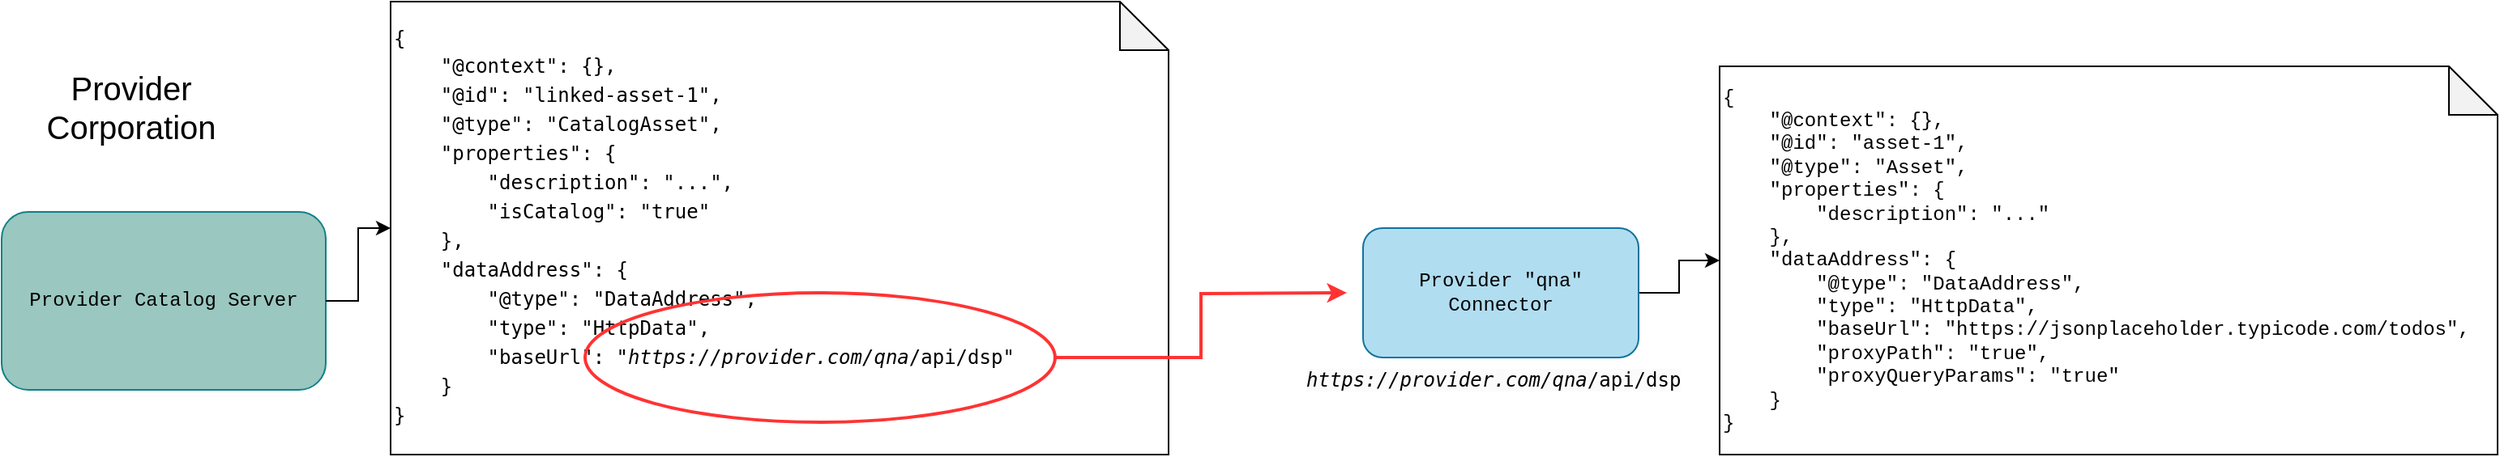 <mxfile version="24.6.4" type="device">
  <diagram name="Page-1" id="JMC5H7NctfUQ77pg_58i">
    <mxGraphModel dx="1578" dy="789" grid="1" gridSize="10" guides="1" tooltips="1" connect="1" arrows="1" fold="1" page="1" pageScale="1" pageWidth="850" pageHeight="1100" math="0" shadow="0">
      <root>
        <mxCell id="0" />
        <mxCell id="1" parent="0" />
        <mxCell id="5jYBK7IvRrwespR4aDwn-11" value="Provider Catalog Server" style="rounded=1;whiteSpace=wrap;html=1;fontFamily=Courier New;fillColor=#9AC7BF;strokeColor=#0e8088;" vertex="1" parent="1">
          <mxGeometry x="90" y="130" width="200" height="110" as="geometry" />
        </mxCell>
        <mxCell id="5jYBK7IvRrwespR4aDwn-15" value="Provider Corporation" style="text;html=1;align=center;verticalAlign=middle;whiteSpace=wrap;rounded=0;fontSize=20;" vertex="1" parent="1">
          <mxGeometry x="140" y="50" width="60" height="30" as="geometry" />
        </mxCell>
        <mxCell id="5jYBK7IvRrwespR4aDwn-20" value="&lt;div&gt;&lt;span style=&quot;font-family: monospace; font-size: 0px; text-wrap: nowrap;&quot;&gt;[%3CmxGraphModel%3E%3Croot%3E%3CmxCell%20id%3D%220%22%2F%3E%3CmxCell%20id%3D%221%22%20parent%3D%220%22%2F%3E%3CmxCell%20id%3D%222%22%20value%3D%22Provider%20Catalog%20Server%22%20style%3D%22rounded%3D1%3BwhiteSpace%3Dwrap%3Bhtml%3D1%3BfontFamily%3DCourier%20New%3BfillColor%3D%239AC7BF%3BstrokeColor%3D%230e8088%3B%22%20vertex%3D%221%22%20parent%3D%221%22%3E%3CmxGeometry%20x%3D%22480%22%20y%3D%22210%22%20width%3D%22200%22%20height%3D%22110%22%20as%3D%22geometry%22%2F%3E%3C%2FmxCell%3E%3CmxCell%20id%3D%223%22%20value%3D%22Provider%20IdentityHub%22%20style%3D%22rounded%3D1%3BwhiteSpace%3Dwrap%3Bhtml%3D1%3BfontFamily%3DCourier%20New%3BfillColor%3D%23fad7ac%3BstrokeColor%3D%23b46504%3B%22%20vertex%3D%221%22%20parent%3D%221%22%3E%3CmxGeometry%20x%3D%22480%22%20y%3D%22350%22%20width%3D%22170%22%20height%3D%2290%22%20as%3D%22geometry%22%2F%3E%3C%2FmxCell%3E%3CmxCell%20id%3D%224%22%20value%3D%22Provider%20%26quot%3Bqna%26quot%3B%20Connector%22%20style%3D%22rounded%3D1%3BwhiteSpace%3Dwrap%3Bhtml%3D1%3BfontFamily%3DCourier%20New%3BfillColor%3D%23b1ddf0%3BstrokeColor%3D%2310739e%3B%22%20vertex%3D%221%22%20parent%3D%221%22%3E%3CmxGeometry%20x%3D%22920%22%20y%3D%22230%22%20width%3D%22170%22%20height%3D%2280%22%20as%3D%22geometry%22%2F%3E%3C%2FmxCell%3E%3CmxCell%20id%3D%225%22%20value%3D%22Provider%20%26quot%3Bmanufacturing%26quot%3B%20Connector%22%20style%3D%22rounded%3D1%3BwhiteSpace%3Dwrap%3Bhtml%3D1%3BfontFamily%3DCourier%20New%3BfillColor%3D%23b1ddf0%3BstrokeColor%3D%2310739e%3B%22%20vertex%3D%221%22%20parent%3D%221%22%3E%3CmxGeometry%20x%3D%22920%22%20y%3D%22330%22%20width%3D%22170%22%20height%3D%2270%22%20as%3D%22geometry%22%2F%3E%3C%2FmxCell%3E%3CmxCell%20id%3D%226%22%20value%3D%22Provider%20Corporation%22%20style%3D%22text%3Bhtml%3D1%3Balign%3Dcenter%3BverticalAlign%3Dmiddle%3BwhiteSpace%3Dwrap%3Brounded%3D0%3BfontSize%3D20%3B%22%20vertex%3D%221%22%20parent%3D%221%22%3E%3CmxGeometry%20x%3D%22530%22%20y%3D%22130%22%20width%3D%2260%22%20height%3D%2230%22%20as%3D%22geometry%22%2F%3E%3C%2FmxCell%3E%3CmxCell%20id%3D%227%22%20value%3D%22asset1%3A%20...%26lt%3Bdiv%26gt%3Basset2%3A%20...%26lt%3B%2Fdiv%26gt%3B%22%20style%3D%22shape%3Dnote%3BwhiteSpace%3Dwrap%3Bhtml%3D1%3BbackgroundOutline%3D1%3BdarkOpacity%3D0.05%3BfontFamily%3DCourier%20New%3Balign%3Dcenter%3B%22%20vertex%3D%221%22%20parent%3D%221%22%3E%3CmxGeometry%20x%3D%221170%22%20y%3D%22200%22%20width%3D%22110%22%20height%3D%22100%22%20as%3D%22geometry%22%2F%3E%3C%2FmxCell%3E%3CmxCell%20id%3D%228%22%20style%3D%22edgeStyle%3DorthogonalEdgeStyle%3Brounded%3D0%3BorthogonalLoop%3D1%3BjettySize%3Dauto%3Bhtml%3D1%3BentryX%3D0%3BentryY%3D0.5%3BentryDx%3D0%3BentryDy%3D0%3BentryPerimeter%3D0%3B%22%20edge%3D%221%22%20source%3D%224%22%20target%3D%227%22%20parent%3D%221%22%3E%3CmxGeometry%20relative%3D%221%22%20as%3D%22geometry%22%2F%3E%3C%2FmxCell%3E%3CmxCell%20id%3D%229%22%20value%3D%22asset1%3A%20...%26lt%3Bdiv%26gt%3Basset2%3A%20...%26lt%3B%2Fdiv%26gt%3B%22%20style%3D%22shape%3Dnote%3BwhiteSpace%3Dwrap%3Bhtml%3D1%3BbackgroundOutline%3D1%3BdarkOpacity%3D0.05%3BfontFamily%3DCourier%20New%3Balign%3Dcenter%3B%22%20vertex%3D%221%22%20parent%3D%221%22%3E%3CmxGeometry%20x%3D%221170%22%20y%3D%22340%22%20width%3D%22110%22%20height%3D%22100%22%20as%3D%22geometry%22%2F%3E%3C%2FmxCell%3E%3CmxCell%20id%3D%2210%22%20style%3D%22edgeStyle%3DorthogonalEdgeStyle%3Brounded%3D0%3BorthogonalLoop%3D1%3BjettySize%3Dauto%3Bhtml%3D1%3BentryX%3D0%3BentryY%3D0.5%3BentryDx%3D0%3BentryDy%3D0%3BentryPerimeter%3D0%3B%22%20edge%3D%221%22%20source%3D%225%22%20target%3D%229%22%20parent%3D%221%22%3E%3CmxGeometry%20relative%3D%221%22%20as%3D%22geometry%22%2F%3E%3C%2FmxCell%3E%3CmxCell%20id%3D%2211%22%20value%3D%22linked_asset1%3A...%26lt%3Bdiv%26gt%3Blinked_asset12...%26lt%3Bbr%26gt%3B%26lt%3B%2Fdiv%26gt%3B%26lt%3Bdiv%26gt%3Bsome_other_asset%3A...%26lt%3B%2Fdiv%26gt%3B%22%20style%3D%22shape%3Dnote%3BwhiteSpace%3Dwrap%3Bhtml%3D1%3BbackgroundOutline%3D1%3BdarkOpacity%3D0.05%3BfontFamily%3DCourier%20New%3Balign%3Dleft%3B%22%20vertex%3D%221%22%20parent%3D%221%22%3E%3CmxGeometry%20x%3D%22710%22%20y%3D%22150%22%20width%3D%22150%22%20height%3D%22100%22%20as%3D%22geometry%22%2F%3E%3C%2FmxCell%3E%3CmxCell%20id%3D%2212%22%20style%3D%22edgeStyle%3DorthogonalEdgeStyle%3Brounded%3D0%3BorthogonalLoop%3D1%3BjettySize%3Dauto%3Bhtml%3D1%3BentryX%3D0%3BentryY%3D0.5%3BentryDx%3D0%3BentryDy%3D0%3BentryPerimeter%3D0%3B%22%20edge%3D%221%22%20source%3D%222%22%20target%3D%2211%22%20parent%3D%221%22%3E%3CmxGeometry%20relative%3D%221%22%20as%3D%22geometry%22%2F%3E%3C%2FmxCell%3E%3CmxCell%20id%3D%2213%22%20value%3D%22points%20to%22%20style%3D%22edgeStyle%3DorthogonalEdgeStyle%3Brounded%3D0%3BorthogonalLoop%3D1%3BjettySize%3Dauto%3Bhtml%3D1%3BentryX%3D-0.003%3BentryY%3D0.312%3BentryDx%3D0%3BentryDy%3D0%3BentryPerimeter%3D0%3Bdashed%3D1%3B%22%20edge%3D%221%22%20source%3D%2211%22%20target%3D%227%22%20parent%3D%221%22%3E%3CmxGeometry%20relative%3D%221%22%20as%3D%22geometry%22%3E%3CArray%20as%3D%22points%22%3E%3CmxPoint%20x%3D%221130%22%20y%3D%22200%22%2F%3E%3CmxPoint%20x%3D%221130%22%20y%3D%22231%22%2F%3E%3C%2FArray%3E%3C%2FmxGeometry%3E%3C%2FmxCell%3E%3CmxCell%20id%3D%2214%22%20value%3D%22points%20to%22%20style%3D%22edgeStyle%3DorthogonalEdgeStyle%3Brounded%3D0%3BorthogonalLoop%3D1%3BjettySize%3Dauto%3Bhtml%3D1%3BentryX%3D-0.007%3BentryY%3D0.769%3BentryDx%3D0%3BentryDy%3D0%3BentryPerimeter%3D0%3Bdashed%3D1%3B%22%20edge%3D%221%22%20source%3D%2211%22%20target%3D%229%22%20parent%3D%221%22%3E%3CmxGeometry%20relative%3D%221%22%20as%3D%22geometry%22%3E%3CArray%20as%3D%22points%22%3E%3CmxPoint%20x%3D%22790%22%20y%3D%22440%22%2F%3E%3CmxPoint%20x%3D%221120%22%20y%3D%22440%22%2F%3E%3CmxPoint%20x%3D%221120%22%20y%3D%22417%22%2F%3E%3C%2FArray%3E%3C%2FmxGeometry%3E%3C%2FmxCell%3E%3C%2Froot%3E%3C%2FmxGraphModel%3E&lt;/span&gt;&lt;span style=&quot;font-family: IBMPlexMono, monospace, &amp;quot;Droid Sans Fallback&amp;quot;, &amp;quot;Droid Sans Mono&amp;quot;, &amp;quot;monospace&amp;quot;, monospace; white-space: pre;&quot;&gt;{&lt;/span&gt;&lt;br&gt;&lt;/div&gt;&lt;div style=&quot;font-family: IBMPlexMono, monospace, &amp;quot;Droid Sans Fallback&amp;quot;, &amp;quot;Droid Sans Mono&amp;quot;, &amp;quot;monospace&amp;quot;, monospace; line-height: 18px; white-space: pre;&quot;&gt;&lt;div style=&quot;&quot;&gt;    &quot;@context&quot;: {},&lt;/div&gt;&lt;div style=&quot;&quot;&gt;    &quot;@id&quot;: &quot;linked-asset-1&quot;,&lt;/div&gt;&lt;div style=&quot;&quot;&gt;    &quot;@type&quot;: &quot;CatalogAsset&quot;,&lt;/div&gt;&lt;div style=&quot;&quot;&gt;    &quot;properties&quot;: {&lt;/div&gt;&lt;div style=&quot;&quot;&gt;        &quot;description&quot;: &quot;...&quot;,&lt;/div&gt;&lt;div style=&quot;&quot;&gt;        &quot;isCatalog&quot;: &quot;true&quot;&lt;/div&gt;&lt;div style=&quot;&quot;&gt;    },&lt;/div&gt;&lt;div style=&quot;&quot;&gt;    &quot;dataAddress&quot;: {&lt;/div&gt;&lt;div style=&quot;&quot;&gt;        &quot;@type&quot;: &quot;DataAddress&quot;,&lt;/div&gt;&lt;div style=&quot;&quot;&gt;        &quot;type&quot;: &quot;HttpData&quot;,&lt;/div&gt;&lt;div style=&quot;&quot;&gt;        &quot;baseUrl&quot;: &quot;&lt;i&gt;https://provider.com/qna&lt;/i&gt;/api/dsp&quot;&lt;/div&gt;&lt;div style=&quot;&quot;&gt;    }&lt;/div&gt;&lt;div style=&quot;&quot;&gt;}&lt;/div&gt;&lt;/div&gt;" style="shape=note;whiteSpace=wrap;html=1;backgroundOutline=1;darkOpacity=0.05;fontFamily=Courier New;align=left;" vertex="1" parent="1">
          <mxGeometry x="330" width="480" height="280" as="geometry" />
        </mxCell>
        <mxCell id="5jYBK7IvRrwespR4aDwn-21" style="edgeStyle=orthogonalEdgeStyle;rounded=0;orthogonalLoop=1;jettySize=auto;html=1;entryX=0;entryY=0.5;entryDx=0;entryDy=0;entryPerimeter=0;" edge="1" parent="1" source="5jYBK7IvRrwespR4aDwn-11" target="5jYBK7IvRrwespR4aDwn-20">
          <mxGeometry relative="1" as="geometry" />
        </mxCell>
        <mxCell id="5jYBK7IvRrwespR4aDwn-28" style="edgeStyle=orthogonalEdgeStyle;rounded=0;orthogonalLoop=1;jettySize=auto;html=1;" edge="1" parent="1" source="5jYBK7IvRrwespR4aDwn-24" target="5jYBK7IvRrwespR4aDwn-25">
          <mxGeometry relative="1" as="geometry" />
        </mxCell>
        <mxCell id="5jYBK7IvRrwespR4aDwn-24" value="Provider &quot;qna&quot; Connector" style="rounded=1;whiteSpace=wrap;html=1;fontFamily=Courier New;fillColor=#b1ddf0;strokeColor=#10739e;" vertex="1" parent="1">
          <mxGeometry x="930" y="140" width="170" height="80" as="geometry" />
        </mxCell>
        <mxCell id="5jYBK7IvRrwespR4aDwn-25" value="&lt;div&gt;{&lt;/div&gt;&lt;div&gt;&amp;nbsp; &amp;nbsp; &quot;@context&quot;: {},&lt;/div&gt;&lt;div&gt;&amp;nbsp; &amp;nbsp; &quot;@id&quot;: &quot;asset-1&quot;,&lt;/div&gt;&lt;div&gt;&amp;nbsp; &amp;nbsp; &quot;@type&quot;: &quot;Asset&quot;,&lt;/div&gt;&lt;div&gt;&amp;nbsp; &amp;nbsp; &quot;properties&quot;: {&lt;/div&gt;&lt;div&gt;&amp;nbsp; &amp;nbsp; &amp;nbsp; &amp;nbsp; &quot;description&quot;: &quot;...&quot;&lt;/div&gt;&lt;div&gt;&amp;nbsp; &amp;nbsp; },&lt;/div&gt;&lt;div&gt;&amp;nbsp; &amp;nbsp; &quot;dataAddress&quot;: {&lt;/div&gt;&lt;div&gt;&amp;nbsp; &amp;nbsp; &amp;nbsp; &amp;nbsp; &quot;@type&quot;: &quot;DataAddress&quot;,&lt;/div&gt;&lt;div&gt;&amp;nbsp; &amp;nbsp; &amp;nbsp; &amp;nbsp; &quot;type&quot;: &quot;HttpData&quot;,&lt;/div&gt;&lt;div&gt;&amp;nbsp; &amp;nbsp; &amp;nbsp; &amp;nbsp; &quot;baseUrl&quot;: &quot;https://jsonplaceholder.typicode.com/todos&quot;,&lt;/div&gt;&lt;div&gt;&amp;nbsp; &amp;nbsp; &amp;nbsp; &amp;nbsp; &quot;proxyPath&quot;: &quot;true&quot;,&lt;/div&gt;&lt;div&gt;&amp;nbsp; &amp;nbsp; &amp;nbsp; &amp;nbsp; &quot;proxyQueryParams&quot;: &quot;true&quot;&lt;/div&gt;&lt;div&gt;&amp;nbsp; &amp;nbsp; }&lt;/div&gt;&lt;div style=&quot;&quot;&gt;}&lt;/div&gt;" style="shape=note;whiteSpace=wrap;html=1;backgroundOutline=1;darkOpacity=0.05;fontFamily=Courier New;align=left;" vertex="1" parent="1">
          <mxGeometry x="1150" y="40" width="480" height="240" as="geometry" />
        </mxCell>
        <mxCell id="5jYBK7IvRrwespR4aDwn-26" value="" style="ellipse;whiteSpace=wrap;html=1;fillColor=none;strokeColor=#FF3333;strokeWidth=2;" vertex="1" parent="1">
          <mxGeometry x="450" y="180" width="290" height="80" as="geometry" />
        </mxCell>
        <UserObject label="&lt;i style=&quot;forced-color-adjust: none; color: rgb(0, 0, 0); font-family: IBMPlexMono, monospace, &amp;quot;Droid Sans Fallback&amp;quot;, &amp;quot;Droid Sans Mono&amp;quot;, &amp;quot;monospace&amp;quot;, monospace; font-size: 12px; font-variant-ligatures: normal; font-variant-caps: normal; font-weight: 400; letter-spacing: normal; orphans: 2; text-align: left; text-indent: 0px; text-transform: none; widows: 2; word-spacing: 0px; -webkit-text-stroke-width: 0px; white-space: pre; background-color: rgb(251, 251, 251); text-decoration-thickness: initial; text-decoration-style: initial; text-decoration-color: initial;&quot;&gt;https://provider.com/qna&lt;/i&gt;&lt;span style=&quot;color: rgb(0, 0, 0); font-family: IBMPlexMono, monospace, &amp;quot;Droid Sans Fallback&amp;quot;, &amp;quot;Droid Sans Mono&amp;quot;, &amp;quot;monospace&amp;quot;, monospace; font-size: 12px; font-style: normal; font-variant-ligatures: normal; font-variant-caps: normal; font-weight: 400; letter-spacing: normal; orphans: 2; text-align: left; text-indent: 0px; text-transform: none; widows: 2; word-spacing: 0px; -webkit-text-stroke-width: 0px; white-space: pre; background-color: rgb(251, 251, 251); text-decoration-thickness: initial; text-decoration-style: initial; text-decoration-color: initial; display: inline !important; float: none;&quot;&gt;/api/dsp&lt;/span&gt;" link="&lt;span style=&quot;color: rgb(0, 0, 0); font-family: IBMPlexMono, monospace, &amp;quot;Droid Sans Fallback&amp;quot;, &amp;quot;Droid Sans Mono&amp;quot;, &amp;quot;monospace&amp;quot;, monospace; font-size: 12px; font-style: normal; font-variant-ligatures: normal; font-variant-caps: normal; font-weight: 400; letter-spacing: normal; orphans: 2; text-align: left; text-indent: 0px; text-transform: none; widows: 2; word-spacing: 0px; -webkit-text-stroke-width: 0px; white-space: pre; background-color: rgb(251, 251, 251); text-decoration-thickness: initial; text-decoration-style: initial; text-decoration-color: initial; display: inline !important; float: none;&quot;&gt;&quot;&lt;/span&gt;&lt;i style=&quot;forced-color-adjust: none; color: rgb(0, 0, 0); font-family: IBMPlexMono, monospace, &amp;quot;Droid Sans Fallback&amp;quot;, &amp;quot;Droid Sans Mono&amp;quot;, &amp;quot;monospace&amp;quot;, monospace; font-size: 12px; font-variant-ligatures: normal; font-variant-caps: normal; font-weight: 400; letter-spacing: normal; orphans: 2; text-align: left; text-indent: 0px; text-transform: none; widows: 2; word-spacing: 0px; -webkit-text-stroke-width: 0px; white-space: pre; background-color: rgb(251, 251, 251); text-decoration-thickness: initial; text-decoration-style: initial; text-decoration-color: initial;&quot;&gt;https://provider.com/qna&lt;/i&gt;&lt;span style=&quot;color: rgb(0, 0, 0); font-family: IBMPlexMono, monospace, &amp;quot;Droid Sans Fallback&amp;quot;, &amp;quot;Droid Sans Mono&amp;quot;, &amp;quot;monospace&amp;quot;, monospace; font-size: 12px; font-style: normal; font-variant-ligatures: normal; font-variant-caps: normal; font-weight: 400; letter-spacing: normal; orphans: 2; text-align: left; text-indent: 0px; text-transform: none; widows: 2; word-spacing: 0px; -webkit-text-stroke-width: 0px; white-space: pre; background-color: rgb(251, 251, 251); text-decoration-thickness: initial; text-decoration-style: initial; text-decoration-color: initial; display: inline !important; float: none;&quot;&gt;/api/dsp&quot;&lt;/span&gt;" id="5jYBK7IvRrwespR4aDwn-27">
          <mxCell style="text;whiteSpace=wrap;html=1;" vertex="1" parent="1">
            <mxGeometry x="892.5" y="220" width="245" height="50" as="geometry" />
          </mxCell>
        </UserObject>
        <mxCell id="5jYBK7IvRrwespR4aDwn-29" style="edgeStyle=orthogonalEdgeStyle;rounded=0;orthogonalLoop=1;jettySize=auto;html=1;strokeColor=#FF3333;strokeWidth=2;" edge="1" parent="1" source="5jYBK7IvRrwespR4aDwn-26">
          <mxGeometry relative="1" as="geometry">
            <mxPoint x="920" y="180" as="targetPoint" />
          </mxGeometry>
        </mxCell>
      </root>
    </mxGraphModel>
  </diagram>
</mxfile>
